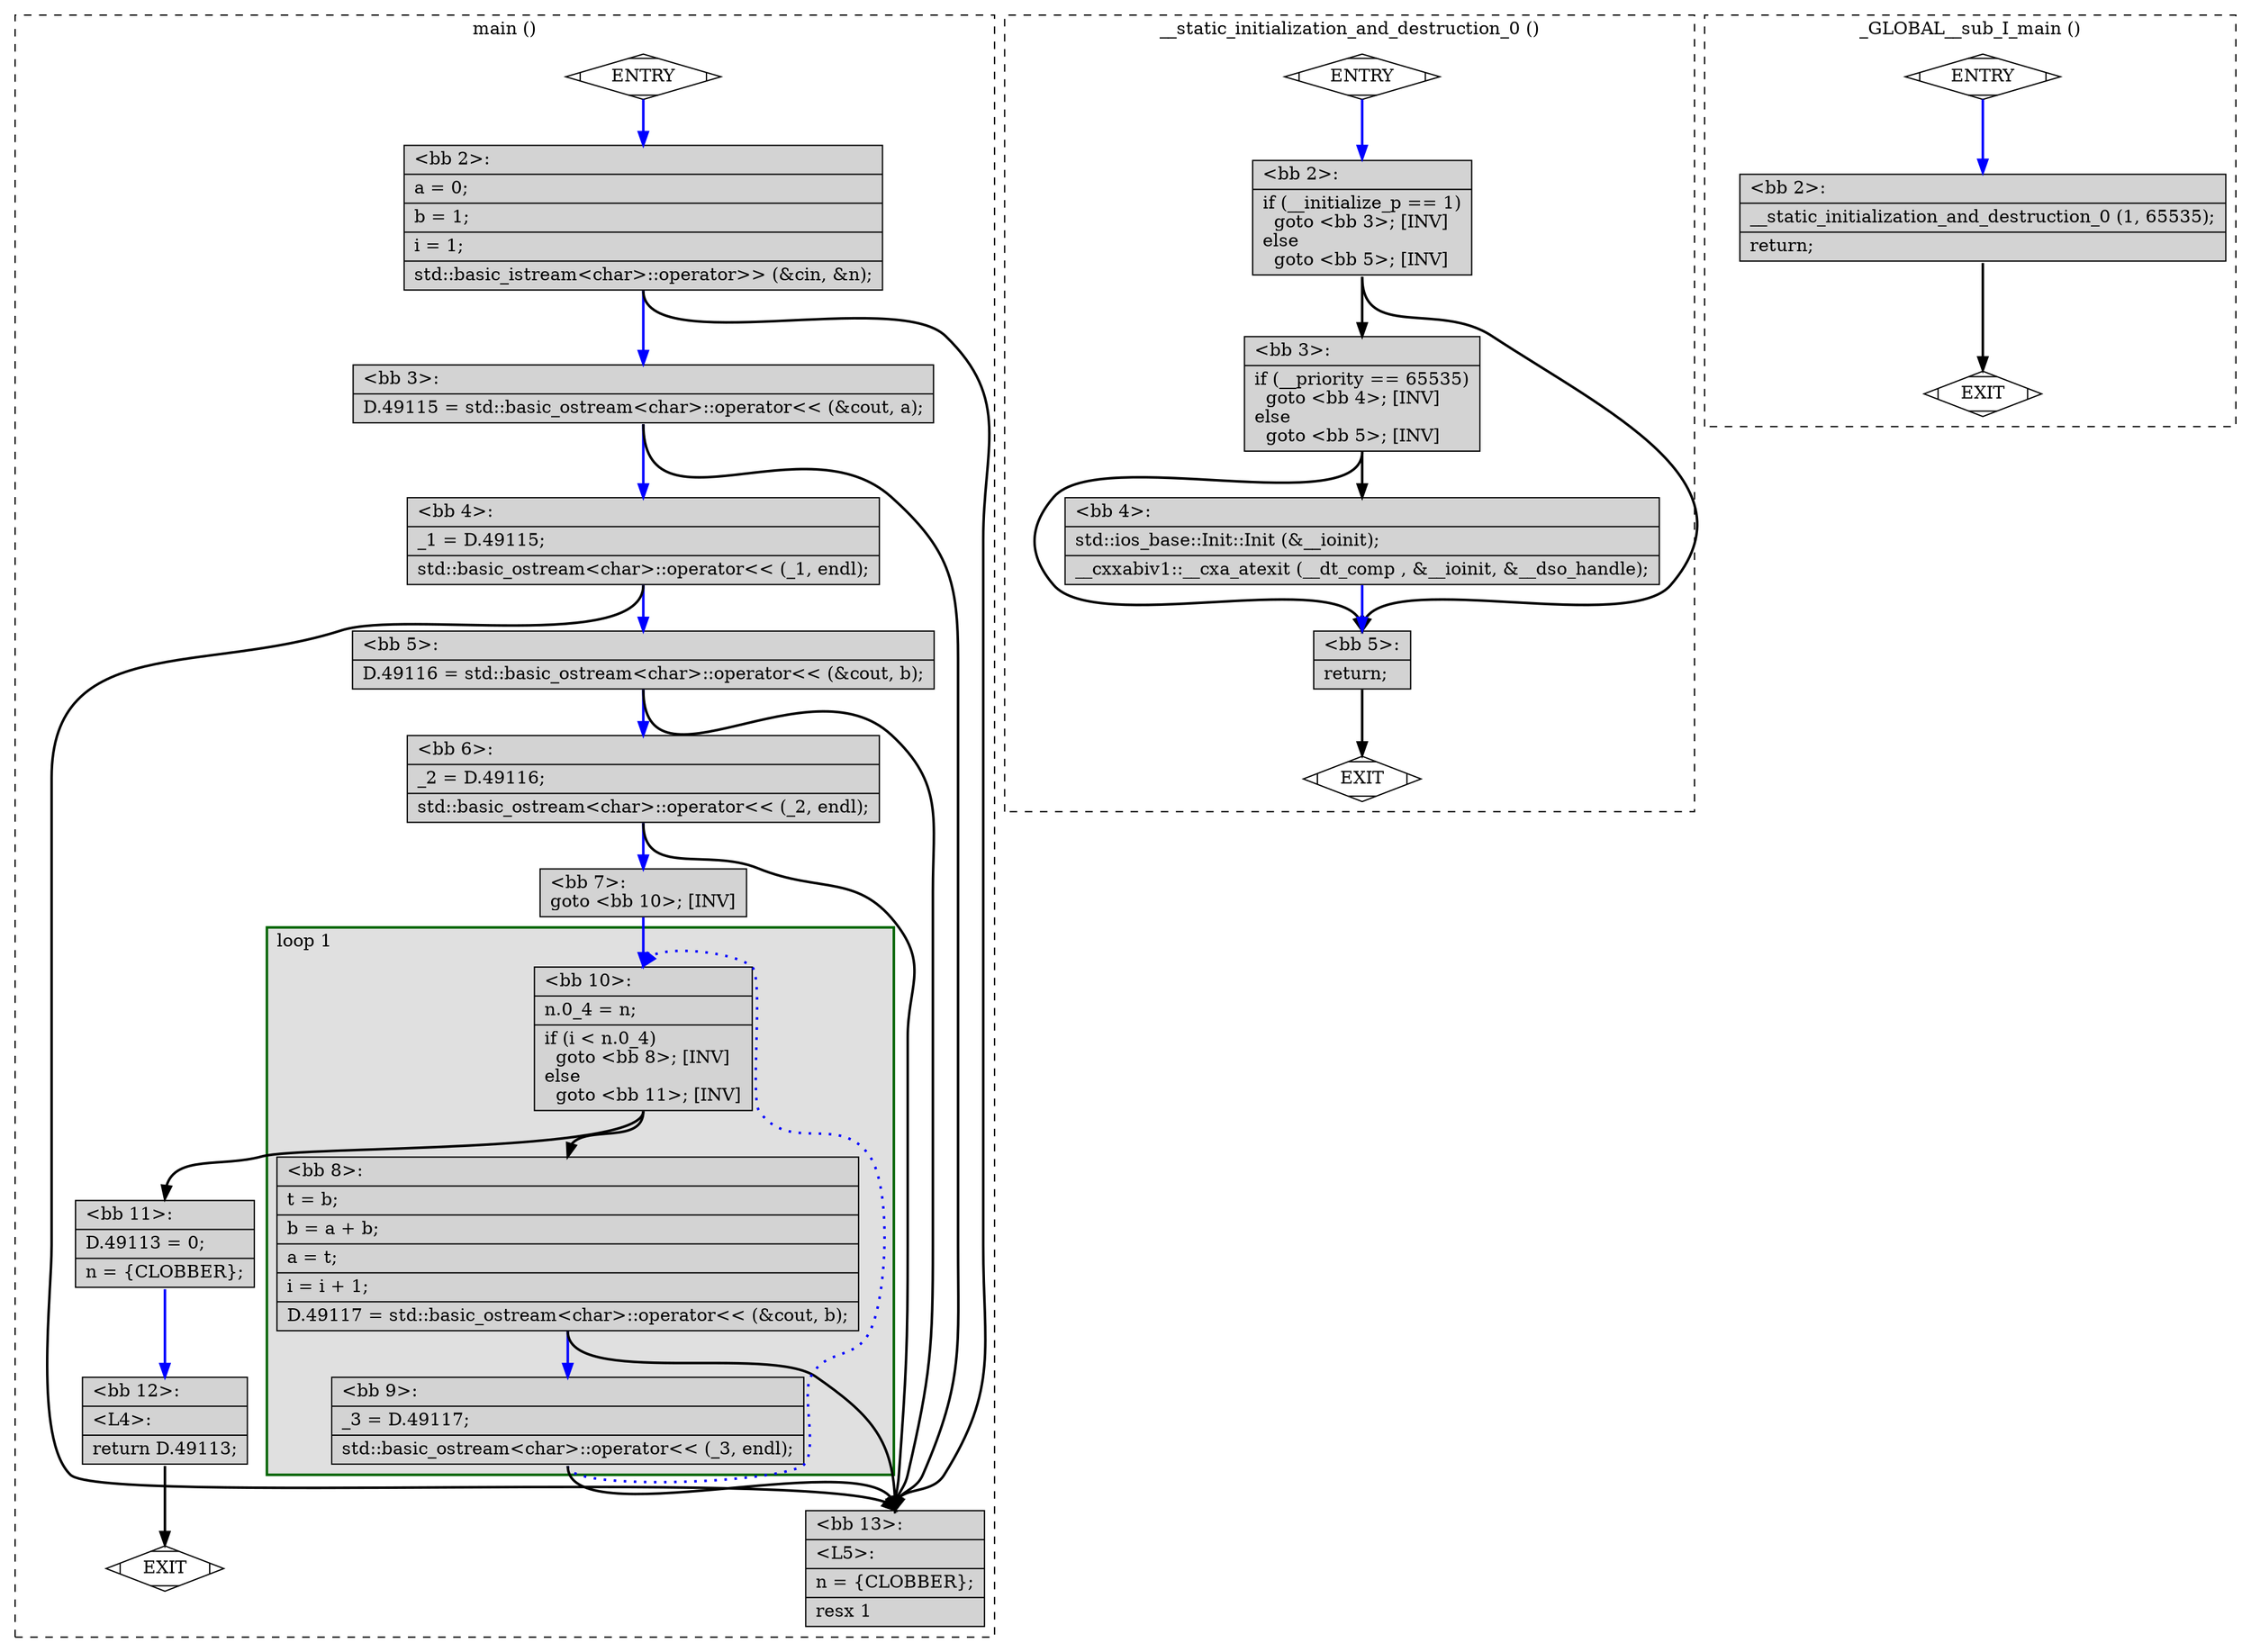 digraph "fib_baseline.cpp.015t.cfg" {
overlap=false;
subgraph "cluster_main" {
	style="dashed";
	color="black";
	label="main ()";
	subgraph cluster_1731_1 {
	style="filled";
	color="darkgreen";
	fillcolor="grey88";
	label="loop 1";
	labeljust=l;
	penwidth=2;
	fn_1731_basic_block_10 [shape=record,style=filled,fillcolor=lightgrey,label="{\<bb\ 10\>:\l\
|n.0_4\ =\ n;\l\
|if\ (i\ \<\ n.0_4)\l\
\ \ goto\ \<bb\ 8\>;\ [INV]\l\
else\l\
\ \ goto\ \<bb\ 11\>;\ [INV]\l\
}"];

	fn_1731_basic_block_8 [shape=record,style=filled,fillcolor=lightgrey,label="{\<bb\ 8\>:\l\
|t\ =\ b;\l\
|b\ =\ a\ +\ b;\l\
|a\ =\ t;\l\
|i\ =\ i\ +\ 1;\l\
|D.49117\ =\ std::basic_ostream\<char\>::operator\<\<\ (&cout,\ b);\l\
}"];

	fn_1731_basic_block_9 [shape=record,style=filled,fillcolor=lightgrey,label="{\<bb\ 9\>:\l\
|_3\ =\ D.49117;\l\
|std::basic_ostream\<char\>::operator\<\<\ (_3,\ endl);\l\
}"];

	}
	fn_1731_basic_block_0 [shape=Mdiamond,style=filled,fillcolor=white,label="ENTRY"];

	fn_1731_basic_block_1 [shape=Mdiamond,style=filled,fillcolor=white,label="EXIT"];

	fn_1731_basic_block_2 [shape=record,style=filled,fillcolor=lightgrey,label="{\<bb\ 2\>:\l\
|a\ =\ 0;\l\
|b\ =\ 1;\l\
|i\ =\ 1;\l\
|std::basic_istream\<char\>::operator\>\>\ (&cin,\ &n);\l\
}"];

	fn_1731_basic_block_3 [shape=record,style=filled,fillcolor=lightgrey,label="{\<bb\ 3\>:\l\
|D.49115\ =\ std::basic_ostream\<char\>::operator\<\<\ (&cout,\ a);\l\
}"];

	fn_1731_basic_block_4 [shape=record,style=filled,fillcolor=lightgrey,label="{\<bb\ 4\>:\l\
|_1\ =\ D.49115;\l\
|std::basic_ostream\<char\>::operator\<\<\ (_1,\ endl);\l\
}"];

	fn_1731_basic_block_5 [shape=record,style=filled,fillcolor=lightgrey,label="{\<bb\ 5\>:\l\
|D.49116\ =\ std::basic_ostream\<char\>::operator\<\<\ (&cout,\ b);\l\
}"];

	fn_1731_basic_block_6 [shape=record,style=filled,fillcolor=lightgrey,label="{\<bb\ 6\>:\l\
|_2\ =\ D.49116;\l\
|std::basic_ostream\<char\>::operator\<\<\ (_2,\ endl);\l\
}"];

	fn_1731_basic_block_7 [shape=record,style=filled,fillcolor=lightgrey,label="{\<bb\ 7\>:\l\
goto\ \<bb\ 10\>;\ [INV]\l\
}"];

	fn_1731_basic_block_11 [shape=record,style=filled,fillcolor=lightgrey,label="{\<bb\ 11\>:\l\
|D.49113\ =\ 0;\l\
|n\ =\ \{CLOBBER\};\l\
}"];

	fn_1731_basic_block_12 [shape=record,style=filled,fillcolor=lightgrey,label="{\<bb\ 12\>:\l\
|\<L4\>:\l\
|return\ D.49113;\l\
}"];

	fn_1731_basic_block_13 [shape=record,style=filled,fillcolor=lightgrey,label="{\<bb\ 13\>:\l\
|\<L5\>:\l\
|n\ =\ \{CLOBBER\};\l\
|resx\ 1\l\
}"];

	fn_1731_basic_block_0:s -> fn_1731_basic_block_2:n [style="solid,bold",color=blue,weight=100,constraint=true];
	fn_1731_basic_block_2:s -> fn_1731_basic_block_13:n [style="solid,bold",color=black,weight=10,constraint=true];
	fn_1731_basic_block_2:s -> fn_1731_basic_block_3:n [style="solid,bold",color=blue,weight=100,constraint=true];
	fn_1731_basic_block_3:s -> fn_1731_basic_block_13:n [style="solid,bold",color=black,weight=10,constraint=true];
	fn_1731_basic_block_3:s -> fn_1731_basic_block_4:n [style="solid,bold",color=blue,weight=100,constraint=true];
	fn_1731_basic_block_4:s -> fn_1731_basic_block_13:n [style="solid,bold",color=black,weight=10,constraint=true];
	fn_1731_basic_block_4:s -> fn_1731_basic_block_5:n [style="solid,bold",color=blue,weight=100,constraint=true];
	fn_1731_basic_block_5:s -> fn_1731_basic_block_13:n [style="solid,bold",color=black,weight=10,constraint=true];
	fn_1731_basic_block_5:s -> fn_1731_basic_block_6:n [style="solid,bold",color=blue,weight=100,constraint=true];
	fn_1731_basic_block_6:s -> fn_1731_basic_block_13:n [style="solid,bold",color=black,weight=10,constraint=true];
	fn_1731_basic_block_6:s -> fn_1731_basic_block_7:n [style="solid,bold",color=blue,weight=100,constraint=true];
	fn_1731_basic_block_7:s -> fn_1731_basic_block_10:n [style="solid,bold",color=blue,weight=100,constraint=true];
	fn_1731_basic_block_8:s -> fn_1731_basic_block_13:n [style="solid,bold",color=black,weight=10,constraint=true];
	fn_1731_basic_block_8:s -> fn_1731_basic_block_9:n [style="solid,bold",color=blue,weight=100,constraint=true];
	fn_1731_basic_block_9:s -> fn_1731_basic_block_13:n [style="solid,bold",color=black,weight=10,constraint=true];
	fn_1731_basic_block_9:s -> fn_1731_basic_block_10:n [style="dotted,bold",color=blue,weight=10,constraint=false];
	fn_1731_basic_block_10:s -> fn_1731_basic_block_8:n [style="solid,bold",color=black,weight=10,constraint=true];
	fn_1731_basic_block_10:s -> fn_1731_basic_block_11:n [style="solid,bold",color=black,weight=10,constraint=true];
	fn_1731_basic_block_11:s -> fn_1731_basic_block_12:n [style="solid,bold",color=blue,weight=100,constraint=true];
	fn_1731_basic_block_12:s -> fn_1731_basic_block_1:n [style="solid,bold",color=black,weight=10,constraint=true];
	fn_1731_basic_block_0:s -> fn_1731_basic_block_1:n [style="invis",constraint=true];
}
subgraph "cluster___static_initialization_and_destruction_0" {
	style="dashed";
	color="black";
	label="__static_initialization_and_destruction_0 ()";
	fn_2231_basic_block_0 [shape=Mdiamond,style=filled,fillcolor=white,label="ENTRY"];

	fn_2231_basic_block_1 [shape=Mdiamond,style=filled,fillcolor=white,label="EXIT"];

	fn_2231_basic_block_2 [shape=record,style=filled,fillcolor=lightgrey,label="{\<bb\ 2\>:\l\
|if\ (__initialize_p\ ==\ 1)\l\
\ \ goto\ \<bb\ 3\>;\ [INV]\l\
else\l\
\ \ goto\ \<bb\ 5\>;\ [INV]\l\
}"];

	fn_2231_basic_block_3 [shape=record,style=filled,fillcolor=lightgrey,label="{\<bb\ 3\>:\l\
|if\ (__priority\ ==\ 65535)\l\
\ \ goto\ \<bb\ 4\>;\ [INV]\l\
else\l\
\ \ goto\ \<bb\ 5\>;\ [INV]\l\
}"];

	fn_2231_basic_block_4 [shape=record,style=filled,fillcolor=lightgrey,label="{\<bb\ 4\>:\l\
|std::ios_base::Init::Init\ (&__ioinit);\l\
|__cxxabiv1::__cxa_atexit\ (__dt_comp\ ,\ &__ioinit,\ &__dso_handle);\l\
}"];

	fn_2231_basic_block_5 [shape=record,style=filled,fillcolor=lightgrey,label="{\<bb\ 5\>:\l\
|return;\l\
}"];

	fn_2231_basic_block_0:s -> fn_2231_basic_block_2:n [style="solid,bold",color=blue,weight=100,constraint=true];
	fn_2231_basic_block_2:s -> fn_2231_basic_block_3:n [style="solid,bold",color=black,weight=10,constraint=true];
	fn_2231_basic_block_2:s -> fn_2231_basic_block_5:n [style="solid,bold",color=black,weight=10,constraint=true];
	fn_2231_basic_block_3:s -> fn_2231_basic_block_4:n [style="solid,bold",color=black,weight=10,constraint=true];
	fn_2231_basic_block_3:s -> fn_2231_basic_block_5:n [style="solid,bold",color=black,weight=10,constraint=true];
	fn_2231_basic_block_4:s -> fn_2231_basic_block_5:n [style="solid,bold",color=blue,weight=100,constraint=true];
	fn_2231_basic_block_5:s -> fn_2231_basic_block_1:n [style="solid,bold",color=black,weight=10,constraint=true];
	fn_2231_basic_block_0:s -> fn_2231_basic_block_1:n [style="invis",constraint=true];
}
subgraph "cluster__GLOBAL__sub_I_main" {
	style="dashed";
	color="black";
	label="_GLOBAL__sub_I_main ()";
	fn_2232_basic_block_0 [shape=Mdiamond,style=filled,fillcolor=white,label="ENTRY"];

	fn_2232_basic_block_1 [shape=Mdiamond,style=filled,fillcolor=white,label="EXIT"];

	fn_2232_basic_block_2 [shape=record,style=filled,fillcolor=lightgrey,label="{\<bb\ 2\>:\l\
|__static_initialization_and_destruction_0\ (1,\ 65535);\l\
|return;\l\
}"];

	fn_2232_basic_block_0:s -> fn_2232_basic_block_2:n [style="solid,bold",color=blue,weight=100,constraint=true];
	fn_2232_basic_block_2:s -> fn_2232_basic_block_1:n [style="solid,bold",color=black,weight=10,constraint=true];
	fn_2232_basic_block_0:s -> fn_2232_basic_block_1:n [style="invis",constraint=true];
}
}
